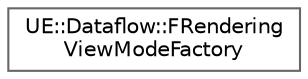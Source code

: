 digraph "Graphical Class Hierarchy"
{
 // INTERACTIVE_SVG=YES
 // LATEX_PDF_SIZE
  bgcolor="transparent";
  edge [fontname=Helvetica,fontsize=10,labelfontname=Helvetica,labelfontsize=10];
  node [fontname=Helvetica,fontsize=10,shape=box,height=0.2,width=0.4];
  rankdir="LR";
  Node0 [id="Node000000",label="UE::Dataflow::FRendering\lViewModeFactory",height=0.2,width=0.4,color="grey40", fillcolor="white", style="filled",URL="$d8/dfd/classUE_1_1Dataflow_1_1FRenderingViewModeFactory.html",tooltip=" "];
}
